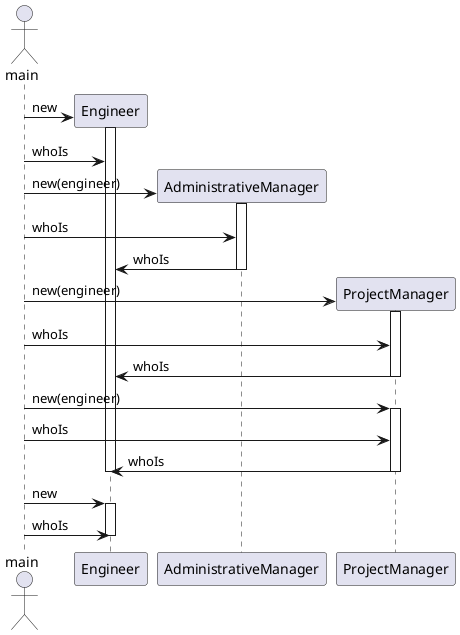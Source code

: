 @startuml

    actor main

    create Engineer
    main -> Engineer: new

    activate Engineer
    main -> Engineer: whoIs

    create AdministrativeManager
    main -> AdministrativeManager: new(engineer)

    activate AdministrativeManager
    main -> AdministrativeManager: whoIs

    AdministrativeManager -> Engineer: whoIs
    deactivate AdministrativeManager

    create ProjectManager
    main -> ProjectManager: new(engineer)

    activate ProjectManager
    main -> ProjectManager: whoIs

    ProjectManager -> Engineer: whoIs
    deactivate ProjectManager

    main -> ProjectManager: new(engineer)

    activate ProjectManager
    main -> ProjectManager: whoIs

    ProjectManager -> Engineer: whoIs
    deactivate ProjectManager

    deactivate Engineer

    main -> Engineer: new

    activate Engineer
    main -> Engineer: whoIs

    deactivate Engineer

    'I deliberately omitted ResponsibleWorker class. If you ask me, that class is useless.

@enduml